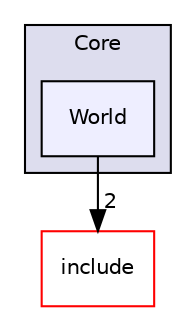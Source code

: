 digraph "World" {
  compound=true
  node [ fontsize="10", fontname="Helvetica"];
  edge [ labelfontsize="10", labelfontname="Helvetica"];
  subgraph clusterdir_f7d4be874a03ffe36f67d0add008229d {
    graph [ bgcolor="#ddddee", pencolor="black", label="Core" fontname="Helvetica", fontsize="10", URL="dir_f7d4be874a03ffe36f67d0add008229d.html"]
  dir_3ce029c375686c8cd13a2f8ee87acb71 [shape=box, label="World", style="filled", fillcolor="#eeeeff", pencolor="black", URL="dir_3ce029c375686c8cd13a2f8ee87acb71.html"];
  }
  dir_78f5ecd95a37a67589a284a718a0be9c [shape=box label="include" fillcolor="white" style="filled" color="red" URL="dir_78f5ecd95a37a67589a284a718a0be9c.html"];
  dir_3ce029c375686c8cd13a2f8ee87acb71->dir_78f5ecd95a37a67589a284a718a0be9c [headlabel="2", labeldistance=1.5 headhref="dir_000014_000004.html"];
}
